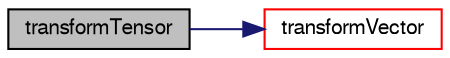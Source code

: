 digraph "transformTensor"
{
  bgcolor="transparent";
  edge [fontname="FreeSans",fontsize="10",labelfontname="FreeSans",labelfontsize="10"];
  node [fontname="FreeSans",fontsize="10",shape=record];
  rankdir="LR";
  Node1009 [label="transformTensor",height=0.2,width=0.4,color="black", fillcolor="grey75", style="filled", fontcolor="black"];
  Node1009 -> Node1010 [color="midnightblue",fontsize="10",style="solid",fontname="FreeSans"];
  Node1010 [label="transformVector",height=0.2,width=0.4,color="red",URL="$a24990.html#a42361f4e191ead559d6fb8f4df15c75e",tooltip="Transform vectorField using transformation tensorField and return. "];
}
